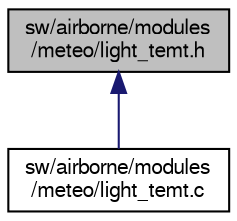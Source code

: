 digraph "sw/airborne/modules/meteo/light_temt.h"
{
  edge [fontname="FreeSans",fontsize="10",labelfontname="FreeSans",labelfontsize="10"];
  node [fontname="FreeSans",fontsize="10",shape=record];
  Node1 [label="sw/airborne/modules\l/meteo/light_temt.h",height=0.2,width=0.4,color="black", fillcolor="grey75", style="filled", fontcolor="black"];
  Node1 -> Node2 [dir="back",color="midnightblue",fontsize="10",style="solid",fontname="FreeSans"];
  Node2 [label="sw/airborne/modules\l/meteo/light_temt.c",height=0.2,width=0.4,color="black", fillcolor="white", style="filled",URL="$light__temt_8c.html",tooltip="Vishay TEMT6000 ambient light sensor interface. "];
}
